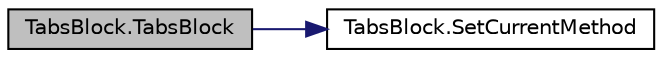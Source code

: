 digraph "TabsBlock.TabsBlock"
{
 // LATEX_PDF_SIZE
  edge [fontname="Helvetica",fontsize="10",labelfontname="Helvetica",labelfontsize="10"];
  node [fontname="Helvetica",fontsize="10",shape=record];
  rankdir="LR";
  Node1 [label="TabsBlock.TabsBlock",height=0.2,width=0.4,color="black", fillcolor="grey75", style="filled", fontcolor="black",tooltip=" "];
  Node1 -> Node2 [color="midnightblue",fontsize="10",style="solid",fontname="Helvetica"];
  Node2 [label="TabsBlock.SetCurrentMethod",height=0.2,width=0.4,color="black", fillcolor="white", style="filled",URL="$class_tabs_block.html#a82042608488df90b05cc4ff7b58082b5",tooltip=" "];
}
